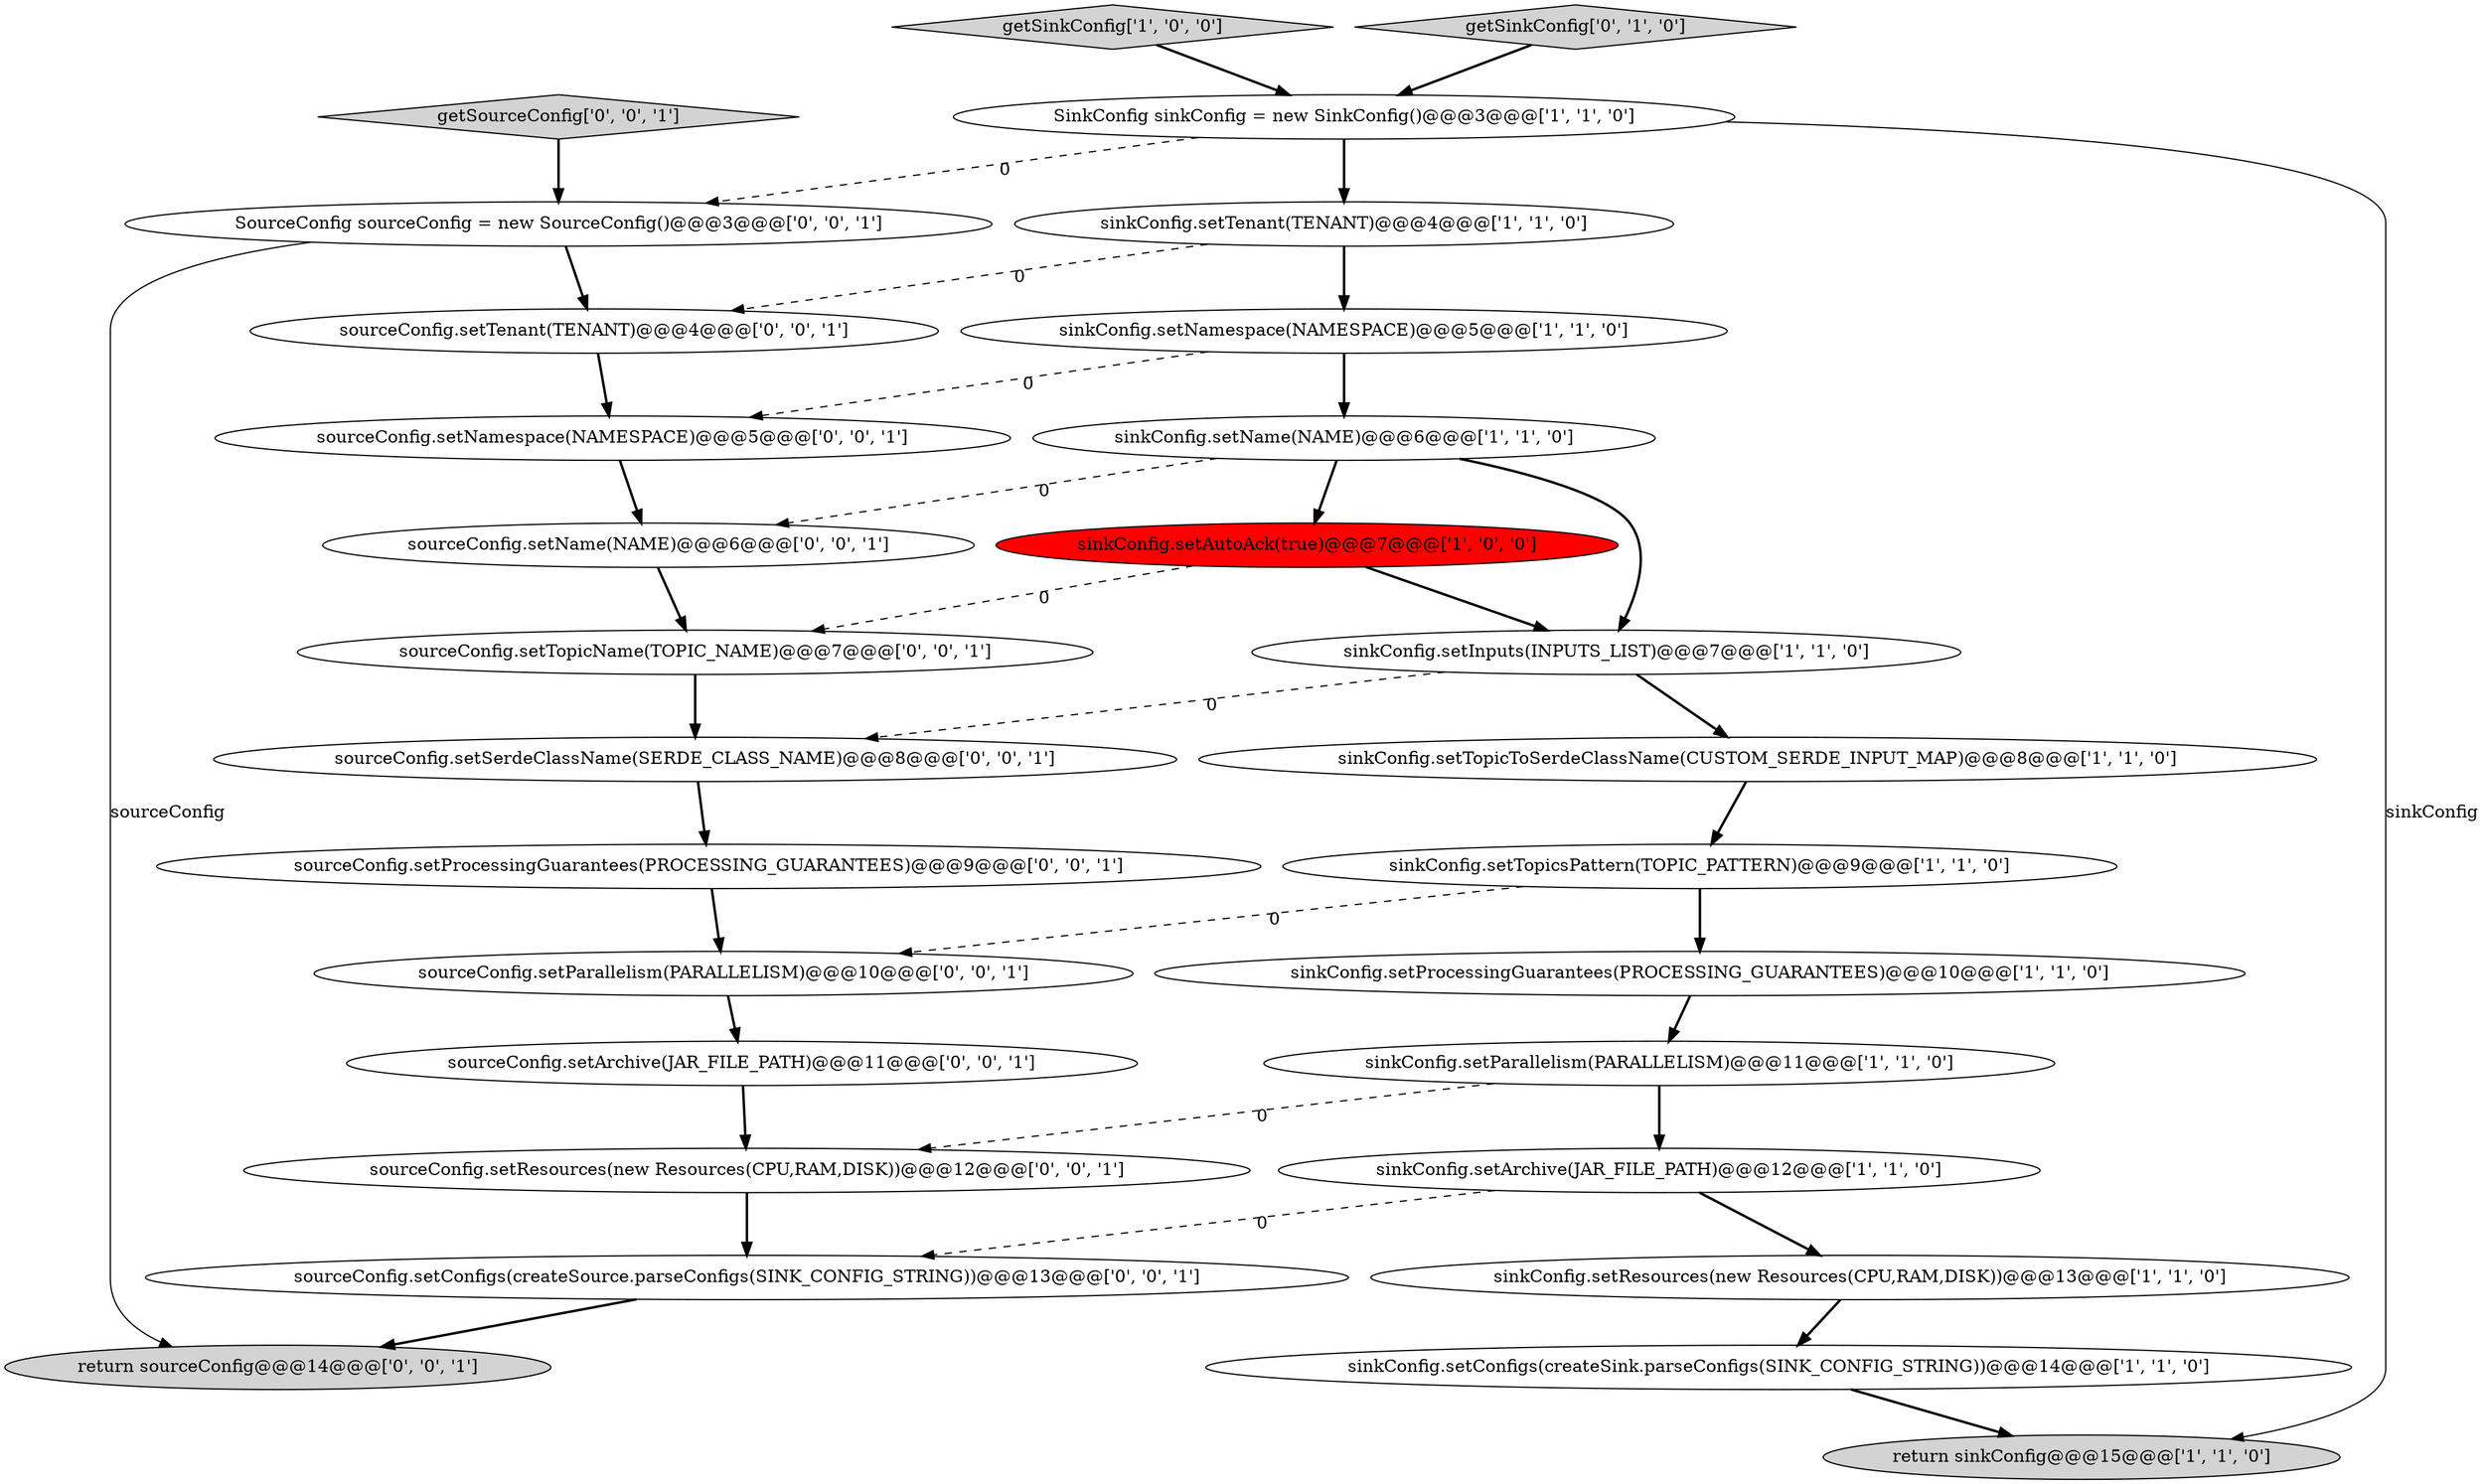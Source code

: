 digraph {
7 [style = filled, label = "return sinkConfig@@@15@@@['1', '1', '0']", fillcolor = lightgray, shape = ellipse image = "AAA0AAABBB1BBB"];
19 [style = filled, label = "sourceConfig.setConfigs(createSource.parseConfigs(SINK_CONFIG_STRING))@@@13@@@['0', '0', '1']", fillcolor = white, shape = ellipse image = "AAA0AAABBB3BBB"];
21 [style = filled, label = "sourceConfig.setTopicName(TOPIC_NAME)@@@7@@@['0', '0', '1']", fillcolor = white, shape = ellipse image = "AAA0AAABBB3BBB"];
24 [style = filled, label = "getSourceConfig['0', '0', '1']", fillcolor = lightgray, shape = diamond image = "AAA0AAABBB3BBB"];
4 [style = filled, label = "sinkConfig.setArchive(JAR_FILE_PATH)@@@12@@@['1', '1', '0']", fillcolor = white, shape = ellipse image = "AAA0AAABBB1BBB"];
11 [style = filled, label = "getSinkConfig['1', '0', '0']", fillcolor = lightgray, shape = diamond image = "AAA0AAABBB1BBB"];
3 [style = filled, label = "sinkConfig.setInputs(INPUTS_LIST)@@@7@@@['1', '1', '0']", fillcolor = white, shape = ellipse image = "AAA0AAABBB1BBB"];
20 [style = filled, label = "sourceConfig.setProcessingGuarantees(PROCESSING_GUARANTEES)@@@9@@@['0', '0', '1']", fillcolor = white, shape = ellipse image = "AAA0AAABBB3BBB"];
2 [style = filled, label = "sinkConfig.setName(NAME)@@@6@@@['1', '1', '0']", fillcolor = white, shape = ellipse image = "AAA0AAABBB1BBB"];
23 [style = filled, label = "sourceConfig.setArchive(JAR_FILE_PATH)@@@11@@@['0', '0', '1']", fillcolor = white, shape = ellipse image = "AAA0AAABBB3BBB"];
27 [style = filled, label = "return sourceConfig@@@14@@@['0', '0', '1']", fillcolor = lightgray, shape = ellipse image = "AAA0AAABBB3BBB"];
16 [style = filled, label = "sourceConfig.setNamespace(NAMESPACE)@@@5@@@['0', '0', '1']", fillcolor = white, shape = ellipse image = "AAA0AAABBB3BBB"];
8 [style = filled, label = "sinkConfig.setTopicsPattern(TOPIC_PATTERN)@@@9@@@['1', '1', '0']", fillcolor = white, shape = ellipse image = "AAA0AAABBB1BBB"];
25 [style = filled, label = "sourceConfig.setSerdeClassName(SERDE_CLASS_NAME)@@@8@@@['0', '0', '1']", fillcolor = white, shape = ellipse image = "AAA0AAABBB3BBB"];
28 [style = filled, label = "sourceConfig.setName(NAME)@@@6@@@['0', '0', '1']", fillcolor = white, shape = ellipse image = "AAA0AAABBB3BBB"];
26 [style = filled, label = "SourceConfig sourceConfig = new SourceConfig()@@@3@@@['0', '0', '1']", fillcolor = white, shape = ellipse image = "AAA0AAABBB3BBB"];
14 [style = filled, label = "sinkConfig.setParallelism(PARALLELISM)@@@11@@@['1', '1', '0']", fillcolor = white, shape = ellipse image = "AAA0AAABBB1BBB"];
1 [style = filled, label = "sinkConfig.setAutoAck(true)@@@7@@@['1', '0', '0']", fillcolor = red, shape = ellipse image = "AAA1AAABBB1BBB"];
22 [style = filled, label = "sourceConfig.setResources(new Resources(CPU,RAM,DISK))@@@12@@@['0', '0', '1']", fillcolor = white, shape = ellipse image = "AAA0AAABBB3BBB"];
17 [style = filled, label = "sourceConfig.setTenant(TENANT)@@@4@@@['0', '0', '1']", fillcolor = white, shape = ellipse image = "AAA0AAABBB3BBB"];
13 [style = filled, label = "sinkConfig.setTopicToSerdeClassName(CUSTOM_SERDE_INPUT_MAP)@@@8@@@['1', '1', '0']", fillcolor = white, shape = ellipse image = "AAA0AAABBB1BBB"];
0 [style = filled, label = "sinkConfig.setNamespace(NAMESPACE)@@@5@@@['1', '1', '0']", fillcolor = white, shape = ellipse image = "AAA0AAABBB1BBB"];
10 [style = filled, label = "sinkConfig.setConfigs(createSink.parseConfigs(SINK_CONFIG_STRING))@@@14@@@['1', '1', '0']", fillcolor = white, shape = ellipse image = "AAA0AAABBB1BBB"];
9 [style = filled, label = "SinkConfig sinkConfig = new SinkConfig()@@@3@@@['1', '1', '0']", fillcolor = white, shape = ellipse image = "AAA0AAABBB1BBB"];
6 [style = filled, label = "sinkConfig.setProcessingGuarantees(PROCESSING_GUARANTEES)@@@10@@@['1', '1', '0']", fillcolor = white, shape = ellipse image = "AAA0AAABBB1BBB"];
12 [style = filled, label = "sinkConfig.setResources(new Resources(CPU,RAM,DISK))@@@13@@@['1', '1', '0']", fillcolor = white, shape = ellipse image = "AAA0AAABBB1BBB"];
15 [style = filled, label = "getSinkConfig['0', '1', '0']", fillcolor = lightgray, shape = diamond image = "AAA0AAABBB2BBB"];
5 [style = filled, label = "sinkConfig.setTenant(TENANT)@@@4@@@['1', '1', '0']", fillcolor = white, shape = ellipse image = "AAA0AAABBB1BBB"];
18 [style = filled, label = "sourceConfig.setParallelism(PARALLELISM)@@@10@@@['0', '0', '1']", fillcolor = white, shape = ellipse image = "AAA0AAABBB3BBB"];
18->23 [style = bold, label=""];
26->17 [style = bold, label=""];
22->19 [style = bold, label=""];
2->1 [style = bold, label=""];
2->3 [style = bold, label=""];
0->2 [style = bold, label=""];
9->7 [style = solid, label="sinkConfig"];
0->16 [style = dashed, label="0"];
1->3 [style = bold, label=""];
14->22 [style = dashed, label="0"];
8->6 [style = bold, label=""];
1->21 [style = dashed, label="0"];
21->25 [style = bold, label=""];
11->9 [style = bold, label=""];
10->7 [style = bold, label=""];
6->14 [style = bold, label=""];
20->18 [style = bold, label=""];
24->26 [style = bold, label=""];
25->20 [style = bold, label=""];
12->10 [style = bold, label=""];
28->21 [style = bold, label=""];
23->22 [style = bold, label=""];
5->17 [style = dashed, label="0"];
16->28 [style = bold, label=""];
5->0 [style = bold, label=""];
15->9 [style = bold, label=""];
19->27 [style = bold, label=""];
9->26 [style = dashed, label="0"];
2->28 [style = dashed, label="0"];
9->5 [style = bold, label=""];
3->13 [style = bold, label=""];
4->12 [style = bold, label=""];
4->19 [style = dashed, label="0"];
8->18 [style = dashed, label="0"];
26->27 [style = solid, label="sourceConfig"];
13->8 [style = bold, label=""];
17->16 [style = bold, label=""];
14->4 [style = bold, label=""];
3->25 [style = dashed, label="0"];
}
